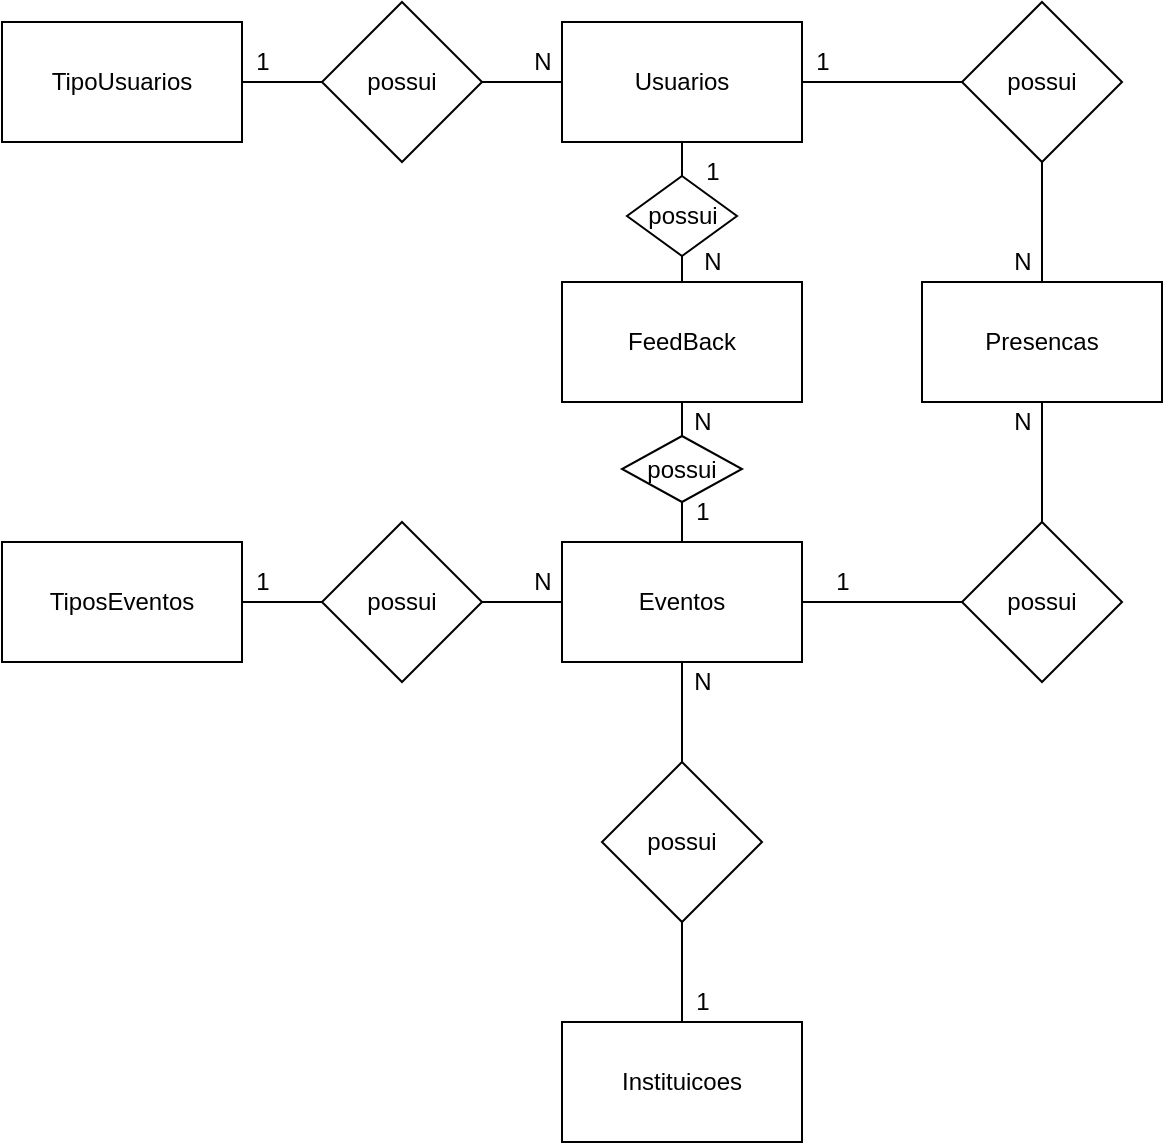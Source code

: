 <mxfile version="21.6.6" type="device" pages="2">
  <diagram id="0znRLzIvDWHzH9K1nS-4" name="Conceitual">
    <mxGraphModel dx="1313" dy="708" grid="1" gridSize="10" guides="1" tooltips="1" connect="1" arrows="1" fold="1" page="1" pageScale="1" pageWidth="827" pageHeight="1169" math="0" shadow="0">
      <root>
        <mxCell id="0" />
        <mxCell id="1" parent="0" />
        <mxCell id="-dPzns4hG7xtPnOy9nyp-17" value="" style="edgeStyle=orthogonalEdgeStyle;rounded=0;orthogonalLoop=1;jettySize=auto;html=1;endArrow=none;endFill=0;" parent="1" source="-dPzns4hG7xtPnOy9nyp-1" target="-dPzns4hG7xtPnOy9nyp-9" edge="1">
          <mxGeometry relative="1" as="geometry" />
        </mxCell>
        <mxCell id="5modx3HKjpSX_YA9b7WP-4" style="edgeStyle=orthogonalEdgeStyle;rounded=0;orthogonalLoop=1;jettySize=auto;html=1;entryX=0.5;entryY=0;entryDx=0;entryDy=0;endArrow=none;endFill=0;" edge="1" parent="1" source="-dPzns4hG7xtPnOy9nyp-1" target="5modx3HKjpSX_YA9b7WP-1">
          <mxGeometry relative="1" as="geometry" />
        </mxCell>
        <mxCell id="-dPzns4hG7xtPnOy9nyp-1" value="Usuarios" style="rounded=0;whiteSpace=wrap;html=1;" parent="1" vertex="1">
          <mxGeometry x="340" y="140" width="120" height="60" as="geometry" />
        </mxCell>
        <mxCell id="-dPzns4hG7xtPnOy9nyp-11" value="" style="edgeStyle=orthogonalEdgeStyle;rounded=0;orthogonalLoop=1;jettySize=auto;html=1;endArrow=none;endFill=0;" parent="1" source="-dPzns4hG7xtPnOy9nyp-2" target="-dPzns4hG7xtPnOy9nyp-7" edge="1">
          <mxGeometry relative="1" as="geometry" />
        </mxCell>
        <mxCell id="-dPzns4hG7xtPnOy9nyp-2" value="TipoUsuarios" style="rounded=0;whiteSpace=wrap;html=1;" parent="1" vertex="1">
          <mxGeometry x="60" y="140" width="120" height="60" as="geometry" />
        </mxCell>
        <mxCell id="-dPzns4hG7xtPnOy9nyp-15" value="" style="edgeStyle=orthogonalEdgeStyle;rounded=0;orthogonalLoop=1;jettySize=auto;html=1;endArrow=none;endFill=0;" parent="1" source="-dPzns4hG7xtPnOy9nyp-3" target="-dPzns4hG7xtPnOy9nyp-10" edge="1">
          <mxGeometry relative="1" as="geometry" />
        </mxCell>
        <mxCell id="-dPzns4hG7xtPnOy9nyp-20" value="" style="edgeStyle=orthogonalEdgeStyle;rounded=0;orthogonalLoop=1;jettySize=auto;html=1;endArrow=none;endFill=0;" parent="1" source="-dPzns4hG7xtPnOy9nyp-3" target="-dPzns4hG7xtPnOy9nyp-19" edge="1">
          <mxGeometry relative="1" as="geometry" />
        </mxCell>
        <mxCell id="-dPzns4hG7xtPnOy9nyp-3" value="Eventos" style="rounded=0;whiteSpace=wrap;html=1;" parent="1" vertex="1">
          <mxGeometry x="340" y="400" width="120" height="60" as="geometry" />
        </mxCell>
        <mxCell id="-dPzns4hG7xtPnOy9nyp-13" value="" style="edgeStyle=orthogonalEdgeStyle;rounded=0;orthogonalLoop=1;jettySize=auto;html=1;endArrow=none;endFill=0;" parent="1" source="-dPzns4hG7xtPnOy9nyp-4" target="-dPzns4hG7xtPnOy9nyp-8" edge="1">
          <mxGeometry relative="1" as="geometry" />
        </mxCell>
        <mxCell id="-dPzns4hG7xtPnOy9nyp-4" value="TiposEventos" style="rounded=0;whiteSpace=wrap;html=1;" parent="1" vertex="1">
          <mxGeometry x="60" y="400" width="120" height="60" as="geometry" />
        </mxCell>
        <mxCell id="-dPzns4hG7xtPnOy9nyp-5" value="Presencas" style="rounded=0;whiteSpace=wrap;html=1;" parent="1" vertex="1">
          <mxGeometry x="520" y="270" width="120" height="60" as="geometry" />
        </mxCell>
        <mxCell id="-dPzns4hG7xtPnOy9nyp-6" value="Instituicoes" style="rounded=0;whiteSpace=wrap;html=1;" parent="1" vertex="1">
          <mxGeometry x="340" y="640" width="120" height="60" as="geometry" />
        </mxCell>
        <mxCell id="-dPzns4hG7xtPnOy9nyp-12" value="" style="edgeStyle=orthogonalEdgeStyle;rounded=0;orthogonalLoop=1;jettySize=auto;html=1;endArrow=none;endFill=0;" parent="1" source="-dPzns4hG7xtPnOy9nyp-7" target="-dPzns4hG7xtPnOy9nyp-1" edge="1">
          <mxGeometry relative="1" as="geometry" />
        </mxCell>
        <mxCell id="-dPzns4hG7xtPnOy9nyp-7" value="possui" style="rhombus;whiteSpace=wrap;html=1;" parent="1" vertex="1">
          <mxGeometry x="220" y="130" width="80" height="80" as="geometry" />
        </mxCell>
        <mxCell id="-dPzns4hG7xtPnOy9nyp-14" value="" style="edgeStyle=orthogonalEdgeStyle;rounded=0;orthogonalLoop=1;jettySize=auto;html=1;endArrow=none;endFill=0;" parent="1" source="-dPzns4hG7xtPnOy9nyp-8" target="-dPzns4hG7xtPnOy9nyp-3" edge="1">
          <mxGeometry relative="1" as="geometry" />
        </mxCell>
        <mxCell id="-dPzns4hG7xtPnOy9nyp-8" value="possui" style="rhombus;whiteSpace=wrap;html=1;" parent="1" vertex="1">
          <mxGeometry x="220" y="390" width="80" height="80" as="geometry" />
        </mxCell>
        <mxCell id="-dPzns4hG7xtPnOy9nyp-18" value="" style="edgeStyle=orthogonalEdgeStyle;rounded=0;orthogonalLoop=1;jettySize=auto;html=1;endArrow=none;endFill=0;" parent="1" source="-dPzns4hG7xtPnOy9nyp-9" target="-dPzns4hG7xtPnOy9nyp-5" edge="1">
          <mxGeometry relative="1" as="geometry" />
        </mxCell>
        <mxCell id="-dPzns4hG7xtPnOy9nyp-9" value="possui" style="rhombus;whiteSpace=wrap;html=1;" parent="1" vertex="1">
          <mxGeometry x="540" y="130" width="80" height="80" as="geometry" />
        </mxCell>
        <mxCell id="-dPzns4hG7xtPnOy9nyp-16" value="" style="edgeStyle=orthogonalEdgeStyle;rounded=0;orthogonalLoop=1;jettySize=auto;html=1;endArrow=none;endFill=0;" parent="1" source="-dPzns4hG7xtPnOy9nyp-10" target="-dPzns4hG7xtPnOy9nyp-6" edge="1">
          <mxGeometry relative="1" as="geometry" />
        </mxCell>
        <mxCell id="-dPzns4hG7xtPnOy9nyp-10" value="possui" style="rhombus;whiteSpace=wrap;html=1;" parent="1" vertex="1">
          <mxGeometry x="360" y="510" width="80" height="80" as="geometry" />
        </mxCell>
        <mxCell id="-dPzns4hG7xtPnOy9nyp-21" value="" style="edgeStyle=orthogonalEdgeStyle;rounded=0;orthogonalLoop=1;jettySize=auto;html=1;endArrow=none;endFill=0;" parent="1" source="-dPzns4hG7xtPnOy9nyp-19" target="-dPzns4hG7xtPnOy9nyp-5" edge="1">
          <mxGeometry relative="1" as="geometry" />
        </mxCell>
        <mxCell id="-dPzns4hG7xtPnOy9nyp-19" value="possui" style="rhombus;whiteSpace=wrap;html=1;" parent="1" vertex="1">
          <mxGeometry x="540" y="390" width="80" height="80" as="geometry" />
        </mxCell>
        <mxCell id="-dPzns4hG7xtPnOy9nyp-22" value="1" style="text;html=1;align=center;verticalAlign=middle;resizable=0;points=[];autosize=1;" parent="1" vertex="1">
          <mxGeometry x="180" y="150" width="20" height="20" as="geometry" />
        </mxCell>
        <mxCell id="-dPzns4hG7xtPnOy9nyp-23" value="N" style="text;html=1;align=center;verticalAlign=middle;resizable=0;points=[];autosize=1;" parent="1" vertex="1">
          <mxGeometry x="320" y="150" width="20" height="20" as="geometry" />
        </mxCell>
        <mxCell id="-dPzns4hG7xtPnOy9nyp-24" value="1" style="text;html=1;align=center;verticalAlign=middle;resizable=0;points=[];autosize=1;" parent="1" vertex="1">
          <mxGeometry x="460" y="150" width="20" height="20" as="geometry" />
        </mxCell>
        <mxCell id="-dPzns4hG7xtPnOy9nyp-25" value="N" style="text;html=1;align=center;verticalAlign=middle;resizable=0;points=[];autosize=1;" parent="1" vertex="1">
          <mxGeometry x="560" y="250" width="20" height="20" as="geometry" />
        </mxCell>
        <mxCell id="-dPzns4hG7xtPnOy9nyp-26" value="N" style="text;html=1;align=center;verticalAlign=middle;resizable=0;points=[];autosize=1;" parent="1" vertex="1">
          <mxGeometry x="560" y="330" width="20" height="20" as="geometry" />
        </mxCell>
        <mxCell id="-dPzns4hG7xtPnOy9nyp-28" value="1" style="text;html=1;align=center;verticalAlign=middle;resizable=0;points=[];autosize=1;" parent="1" vertex="1">
          <mxGeometry x="470" y="410" width="20" height="20" as="geometry" />
        </mxCell>
        <mxCell id="-dPzns4hG7xtPnOy9nyp-29" value="N" style="text;html=1;align=center;verticalAlign=middle;resizable=0;points=[];autosize=1;" parent="1" vertex="1">
          <mxGeometry x="400" y="460" width="20" height="20" as="geometry" />
        </mxCell>
        <mxCell id="-dPzns4hG7xtPnOy9nyp-30" value="1" style="text;html=1;align=center;verticalAlign=middle;resizable=0;points=[];autosize=1;" parent="1" vertex="1">
          <mxGeometry x="400" y="620" width="20" height="20" as="geometry" />
        </mxCell>
        <mxCell id="-dPzns4hG7xtPnOy9nyp-31" value="1" style="text;html=1;align=center;verticalAlign=middle;resizable=0;points=[];autosize=1;" parent="1" vertex="1">
          <mxGeometry x="180" y="410" width="20" height="20" as="geometry" />
        </mxCell>
        <mxCell id="-dPzns4hG7xtPnOy9nyp-32" value="N" style="text;html=1;align=center;verticalAlign=middle;resizable=0;points=[];autosize=1;" parent="1" vertex="1">
          <mxGeometry x="320" y="410" width="20" height="20" as="geometry" />
        </mxCell>
        <mxCell id="5modx3HKjpSX_YA9b7WP-5" style="edgeStyle=orthogonalEdgeStyle;rounded=0;orthogonalLoop=1;jettySize=auto;html=1;entryX=0.5;entryY=0;entryDx=0;entryDy=0;endArrow=none;endFill=0;" edge="1" parent="1" source="5modx3HKjpSX_YA9b7WP-1" target="5modx3HKjpSX_YA9b7WP-2">
          <mxGeometry relative="1" as="geometry" />
        </mxCell>
        <mxCell id="5modx3HKjpSX_YA9b7WP-1" value="possui" style="rhombus;whiteSpace=wrap;html=1;" vertex="1" parent="1">
          <mxGeometry x="372.5" y="217" width="55" height="40" as="geometry" />
        </mxCell>
        <mxCell id="5modx3HKjpSX_YA9b7WP-8" style="edgeStyle=orthogonalEdgeStyle;rounded=0;orthogonalLoop=1;jettySize=auto;html=1;entryX=0.5;entryY=0;entryDx=0;entryDy=0;endArrow=none;endFill=0;" edge="1" parent="1" source="5modx3HKjpSX_YA9b7WP-2" target="5modx3HKjpSX_YA9b7WP-7">
          <mxGeometry relative="1" as="geometry" />
        </mxCell>
        <mxCell id="5modx3HKjpSX_YA9b7WP-2" value="FeedBack" style="rounded=0;whiteSpace=wrap;html=1;" vertex="1" parent="1">
          <mxGeometry x="340" y="270" width="120" height="60" as="geometry" />
        </mxCell>
        <mxCell id="5modx3HKjpSX_YA9b7WP-9" style="edgeStyle=orthogonalEdgeStyle;rounded=0;orthogonalLoop=1;jettySize=auto;html=1;entryX=0.5;entryY=0;entryDx=0;entryDy=0;endArrow=none;endFill=0;" edge="1" parent="1" source="5modx3HKjpSX_YA9b7WP-7" target="-dPzns4hG7xtPnOy9nyp-3">
          <mxGeometry relative="1" as="geometry" />
        </mxCell>
        <mxCell id="5modx3HKjpSX_YA9b7WP-7" value="possui" style="rhombus;whiteSpace=wrap;html=1;" vertex="1" parent="1">
          <mxGeometry x="370" y="347" width="60" height="33" as="geometry" />
        </mxCell>
        <mxCell id="5modx3HKjpSX_YA9b7WP-10" value="N" style="text;html=1;align=center;verticalAlign=middle;resizable=0;points=[];autosize=1;strokeColor=none;fillColor=none;" vertex="1" parent="1">
          <mxGeometry x="400" y="245" width="30" height="30" as="geometry" />
        </mxCell>
        <mxCell id="5modx3HKjpSX_YA9b7WP-11" value="1" style="text;html=1;align=center;verticalAlign=middle;resizable=0;points=[];autosize=1;strokeColor=none;fillColor=none;" vertex="1" parent="1">
          <mxGeometry x="400" y="200" width="30" height="30" as="geometry" />
        </mxCell>
        <mxCell id="5modx3HKjpSX_YA9b7WP-12" value="1" style="text;html=1;align=center;verticalAlign=middle;resizable=0;points=[];autosize=1;strokeColor=none;fillColor=none;" vertex="1" parent="1">
          <mxGeometry x="395" y="370" width="30" height="30" as="geometry" />
        </mxCell>
        <mxCell id="5modx3HKjpSX_YA9b7WP-13" value="N" style="text;html=1;align=center;verticalAlign=middle;resizable=0;points=[];autosize=1;strokeColor=none;fillColor=none;" vertex="1" parent="1">
          <mxGeometry x="395" y="325" width="30" height="30" as="geometry" />
        </mxCell>
      </root>
    </mxGraphModel>
  </diagram>
  <diagram id="ra9hneql8igrj6O4qgMs" name="Lógico">
    <mxGraphModel dx="2442" dy="871" grid="1" gridSize="10" guides="1" tooltips="1" connect="1" arrows="1" fold="1" page="1" pageScale="1" pageWidth="827" pageHeight="1169" math="0" shadow="0">
      <root>
        <mxCell id="D-iKt_0EYVJFVwpuoI7D-0" />
        <mxCell id="D-iKt_0EYVJFVwpuoI7D-1" parent="D-iKt_0EYVJFVwpuoI7D-0" />
        <mxCell id="D-iKt_0EYVJFVwpuoI7D-2" value="TiposUsuarios" style="shape=table;startSize=30;container=1;collapsible=1;childLayout=tableLayout;fixedRows=1;rowLines=0;fontStyle=1;align=center;resizeLast=1;" parent="D-iKt_0EYVJFVwpuoI7D-1" vertex="1">
          <mxGeometry x="160" y="430" width="180" height="100" as="geometry" />
        </mxCell>
        <mxCell id="D-iKt_0EYVJFVwpuoI7D-3" value="" style="shape=partialRectangle;collapsible=0;dropTarget=0;pointerEvents=0;fillColor=none;top=0;left=0;bottom=1;right=0;points=[[0,0.5],[1,0.5]];portConstraint=eastwest;" parent="D-iKt_0EYVJFVwpuoI7D-2" vertex="1">
          <mxGeometry y="30" width="180" height="30" as="geometry" />
        </mxCell>
        <mxCell id="D-iKt_0EYVJFVwpuoI7D-4" value="PK" style="shape=partialRectangle;connectable=0;fillColor=none;top=0;left=0;bottom=0;right=0;fontStyle=1;overflow=hidden;" parent="D-iKt_0EYVJFVwpuoI7D-3" vertex="1">
          <mxGeometry width="30" height="30" as="geometry">
            <mxRectangle width="30" height="30" as="alternateBounds" />
          </mxGeometry>
        </mxCell>
        <mxCell id="D-iKt_0EYVJFVwpuoI7D-5" value="IdTipoUsuario" style="shape=partialRectangle;connectable=0;fillColor=none;top=0;left=0;bottom=0;right=0;align=left;spacingLeft=6;fontStyle=5;overflow=hidden;" parent="D-iKt_0EYVJFVwpuoI7D-3" vertex="1">
          <mxGeometry x="30" width="150" height="30" as="geometry">
            <mxRectangle width="150" height="30" as="alternateBounds" />
          </mxGeometry>
        </mxCell>
        <mxCell id="D-iKt_0EYVJFVwpuoI7D-6" value="" style="shape=partialRectangle;collapsible=0;dropTarget=0;pointerEvents=0;fillColor=none;top=0;left=0;bottom=0;right=0;points=[[0,0.5],[1,0.5]];portConstraint=eastwest;" parent="D-iKt_0EYVJFVwpuoI7D-2" vertex="1">
          <mxGeometry y="60" width="180" height="30" as="geometry" />
        </mxCell>
        <mxCell id="D-iKt_0EYVJFVwpuoI7D-7" value="" style="shape=partialRectangle;connectable=0;fillColor=none;top=0;left=0;bottom=0;right=0;editable=1;overflow=hidden;" parent="D-iKt_0EYVJFVwpuoI7D-6" vertex="1">
          <mxGeometry width="30" height="30" as="geometry">
            <mxRectangle width="30" height="30" as="alternateBounds" />
          </mxGeometry>
        </mxCell>
        <mxCell id="D-iKt_0EYVJFVwpuoI7D-8" value="TituloTipoUsuario" style="shape=partialRectangle;connectable=0;fillColor=none;top=0;left=0;bottom=0;right=0;align=left;spacingLeft=6;overflow=hidden;" parent="D-iKt_0EYVJFVwpuoI7D-6" vertex="1">
          <mxGeometry x="30" width="150" height="30" as="geometry">
            <mxRectangle width="150" height="30" as="alternateBounds" />
          </mxGeometry>
        </mxCell>
        <mxCell id="D-iKt_0EYVJFVwpuoI7D-15" value="TiposEventos" style="shape=table;startSize=30;container=1;collapsible=1;childLayout=tableLayout;fixedRows=1;rowLines=0;fontStyle=1;align=center;resizeLast=1;" parent="D-iKt_0EYVJFVwpuoI7D-1" vertex="1">
          <mxGeometry x="180" y="630" width="180" height="100" as="geometry" />
        </mxCell>
        <mxCell id="D-iKt_0EYVJFVwpuoI7D-16" value="" style="shape=partialRectangle;collapsible=0;dropTarget=0;pointerEvents=0;fillColor=none;top=0;left=0;bottom=1;right=0;points=[[0,0.5],[1,0.5]];portConstraint=eastwest;" parent="D-iKt_0EYVJFVwpuoI7D-15" vertex="1">
          <mxGeometry y="30" width="180" height="30" as="geometry" />
        </mxCell>
        <mxCell id="D-iKt_0EYVJFVwpuoI7D-17" value="PK" style="shape=partialRectangle;connectable=0;fillColor=none;top=0;left=0;bottom=0;right=0;fontStyle=1;overflow=hidden;" parent="D-iKt_0EYVJFVwpuoI7D-16" vertex="1">
          <mxGeometry width="30" height="30" as="geometry">
            <mxRectangle width="30" height="30" as="alternateBounds" />
          </mxGeometry>
        </mxCell>
        <mxCell id="D-iKt_0EYVJFVwpuoI7D-18" value="IdTipoEvento" style="shape=partialRectangle;connectable=0;fillColor=none;top=0;left=0;bottom=0;right=0;align=left;spacingLeft=6;fontStyle=5;overflow=hidden;" parent="D-iKt_0EYVJFVwpuoI7D-16" vertex="1">
          <mxGeometry x="30" width="150" height="30" as="geometry">
            <mxRectangle width="150" height="30" as="alternateBounds" />
          </mxGeometry>
        </mxCell>
        <mxCell id="D-iKt_0EYVJFVwpuoI7D-19" value="" style="shape=partialRectangle;collapsible=0;dropTarget=0;pointerEvents=0;fillColor=none;top=0;left=0;bottom=0;right=0;points=[[0,0.5],[1,0.5]];portConstraint=eastwest;" parent="D-iKt_0EYVJFVwpuoI7D-15" vertex="1">
          <mxGeometry y="60" width="180" height="30" as="geometry" />
        </mxCell>
        <mxCell id="D-iKt_0EYVJFVwpuoI7D-20" value="" style="shape=partialRectangle;connectable=0;fillColor=none;top=0;left=0;bottom=0;right=0;editable=1;overflow=hidden;" parent="D-iKt_0EYVJFVwpuoI7D-19" vertex="1">
          <mxGeometry width="30" height="30" as="geometry">
            <mxRectangle width="30" height="30" as="alternateBounds" />
          </mxGeometry>
        </mxCell>
        <mxCell id="D-iKt_0EYVJFVwpuoI7D-21" value="TituloTipoEvento" style="shape=partialRectangle;connectable=0;fillColor=none;top=0;left=0;bottom=0;right=0;align=left;spacingLeft=6;overflow=hidden;" parent="D-iKt_0EYVJFVwpuoI7D-19" vertex="1">
          <mxGeometry x="30" width="150" height="30" as="geometry">
            <mxRectangle width="150" height="30" as="alternateBounds" />
          </mxGeometry>
        </mxCell>
        <mxCell id="D-iKt_0EYVJFVwpuoI7D-28" value="Instituicoes" style="shape=table;startSize=30;container=1;collapsible=1;childLayout=tableLayout;fixedRows=1;rowLines=0;fontStyle=1;align=center;resizeLast=1;" parent="D-iKt_0EYVJFVwpuoI7D-1" vertex="1">
          <mxGeometry x="180" y="750" width="180" height="160" as="geometry" />
        </mxCell>
        <mxCell id="D-iKt_0EYVJFVwpuoI7D-29" value="" style="shape=partialRectangle;collapsible=0;dropTarget=0;pointerEvents=0;fillColor=none;top=0;left=0;bottom=1;right=0;points=[[0,0.5],[1,0.5]];portConstraint=eastwest;" parent="D-iKt_0EYVJFVwpuoI7D-28" vertex="1">
          <mxGeometry y="30" width="180" height="30" as="geometry" />
        </mxCell>
        <mxCell id="D-iKt_0EYVJFVwpuoI7D-30" value="PK" style="shape=partialRectangle;connectable=0;fillColor=none;top=0;left=0;bottom=0;right=0;fontStyle=1;overflow=hidden;" parent="D-iKt_0EYVJFVwpuoI7D-29" vertex="1">
          <mxGeometry width="30" height="30" as="geometry">
            <mxRectangle width="30" height="30" as="alternateBounds" />
          </mxGeometry>
        </mxCell>
        <mxCell id="D-iKt_0EYVJFVwpuoI7D-31" value="IdInstituicao" style="shape=partialRectangle;connectable=0;fillColor=none;top=0;left=0;bottom=0;right=0;align=left;spacingLeft=6;fontStyle=5;overflow=hidden;" parent="D-iKt_0EYVJFVwpuoI7D-29" vertex="1">
          <mxGeometry x="30" width="150" height="30" as="geometry">
            <mxRectangle width="150" height="30" as="alternateBounds" />
          </mxGeometry>
        </mxCell>
        <mxCell id="D-iKt_0EYVJFVwpuoI7D-32" value="" style="shape=partialRectangle;collapsible=0;dropTarget=0;pointerEvents=0;fillColor=none;top=0;left=0;bottom=0;right=0;points=[[0,0.5],[1,0.5]];portConstraint=eastwest;" parent="D-iKt_0EYVJFVwpuoI7D-28" vertex="1">
          <mxGeometry y="60" width="180" height="30" as="geometry" />
        </mxCell>
        <mxCell id="D-iKt_0EYVJFVwpuoI7D-33" value="" style="shape=partialRectangle;connectable=0;fillColor=none;top=0;left=0;bottom=0;right=0;editable=1;overflow=hidden;" parent="D-iKt_0EYVJFVwpuoI7D-32" vertex="1">
          <mxGeometry width="30" height="30" as="geometry">
            <mxRectangle width="30" height="30" as="alternateBounds" />
          </mxGeometry>
        </mxCell>
        <mxCell id="D-iKt_0EYVJFVwpuoI7D-34" value="CNPJ" style="shape=partialRectangle;connectable=0;fillColor=none;top=0;left=0;bottom=0;right=0;align=left;spacingLeft=6;overflow=hidden;" parent="D-iKt_0EYVJFVwpuoI7D-32" vertex="1">
          <mxGeometry x="30" width="150" height="30" as="geometry">
            <mxRectangle width="150" height="30" as="alternateBounds" />
          </mxGeometry>
        </mxCell>
        <mxCell id="D-iKt_0EYVJFVwpuoI7D-35" value="" style="shape=partialRectangle;collapsible=0;dropTarget=0;pointerEvents=0;fillColor=none;top=0;left=0;bottom=0;right=0;points=[[0,0.5],[1,0.5]];portConstraint=eastwest;" parent="D-iKt_0EYVJFVwpuoI7D-28" vertex="1">
          <mxGeometry y="90" width="180" height="30" as="geometry" />
        </mxCell>
        <mxCell id="D-iKt_0EYVJFVwpuoI7D-36" value="" style="shape=partialRectangle;connectable=0;fillColor=none;top=0;left=0;bottom=0;right=0;editable=1;overflow=hidden;" parent="D-iKt_0EYVJFVwpuoI7D-35" vertex="1">
          <mxGeometry width="30" height="30" as="geometry">
            <mxRectangle width="30" height="30" as="alternateBounds" />
          </mxGeometry>
        </mxCell>
        <mxCell id="D-iKt_0EYVJFVwpuoI7D-37" value="Endereco" style="shape=partialRectangle;connectable=0;fillColor=none;top=0;left=0;bottom=0;right=0;align=left;spacingLeft=6;overflow=hidden;" parent="D-iKt_0EYVJFVwpuoI7D-35" vertex="1">
          <mxGeometry x="30" width="150" height="30" as="geometry">
            <mxRectangle width="150" height="30" as="alternateBounds" />
          </mxGeometry>
        </mxCell>
        <mxCell id="D-iKt_0EYVJFVwpuoI7D-38" value="" style="shape=partialRectangle;collapsible=0;dropTarget=0;pointerEvents=0;fillColor=none;top=0;left=0;bottom=0;right=0;points=[[0,0.5],[1,0.5]];portConstraint=eastwest;" parent="D-iKt_0EYVJFVwpuoI7D-28" vertex="1">
          <mxGeometry y="120" width="180" height="30" as="geometry" />
        </mxCell>
        <mxCell id="D-iKt_0EYVJFVwpuoI7D-39" value="" style="shape=partialRectangle;connectable=0;fillColor=none;top=0;left=0;bottom=0;right=0;editable=1;overflow=hidden;" parent="D-iKt_0EYVJFVwpuoI7D-38" vertex="1">
          <mxGeometry width="30" height="30" as="geometry">
            <mxRectangle width="30" height="30" as="alternateBounds" />
          </mxGeometry>
        </mxCell>
        <mxCell id="D-iKt_0EYVJFVwpuoI7D-40" value="NomeFantasia" style="shape=partialRectangle;connectable=0;fillColor=none;top=0;left=0;bottom=0;right=0;align=left;spacingLeft=6;overflow=hidden;" parent="D-iKt_0EYVJFVwpuoI7D-38" vertex="1">
          <mxGeometry x="30" width="150" height="30" as="geometry">
            <mxRectangle width="150" height="30" as="alternateBounds" />
          </mxGeometry>
        </mxCell>
        <mxCell id="D-iKt_0EYVJFVwpuoI7D-41" value="Usuarios" style="shape=table;startSize=30;container=1;collapsible=1;childLayout=tableLayout;fixedRows=1;rowLines=0;fontStyle=1;align=center;resizeLast=1;" parent="D-iKt_0EYVJFVwpuoI7D-1" vertex="1">
          <mxGeometry x="400" y="250" width="180" height="190" as="geometry" />
        </mxCell>
        <mxCell id="D-iKt_0EYVJFVwpuoI7D-42" value="" style="shape=partialRectangle;collapsible=0;dropTarget=0;pointerEvents=0;fillColor=none;top=0;left=0;bottom=0;right=0;points=[[0,0.5],[1,0.5]];portConstraint=eastwest;" parent="D-iKt_0EYVJFVwpuoI7D-41" vertex="1">
          <mxGeometry y="30" width="180" height="30" as="geometry" />
        </mxCell>
        <mxCell id="D-iKt_0EYVJFVwpuoI7D-43" value="PK" style="shape=partialRectangle;connectable=0;fillColor=none;top=0;left=0;bottom=0;right=0;fontStyle=1;overflow=hidden;" parent="D-iKt_0EYVJFVwpuoI7D-42" vertex="1">
          <mxGeometry width="60" height="30" as="geometry" />
        </mxCell>
        <mxCell id="D-iKt_0EYVJFVwpuoI7D-44" value="IdUsuario" style="shape=partialRectangle;connectable=0;fillColor=none;top=0;left=0;bottom=0;right=0;align=left;spacingLeft=6;fontStyle=5;overflow=hidden;" parent="D-iKt_0EYVJFVwpuoI7D-42" vertex="1">
          <mxGeometry x="60" width="120" height="30" as="geometry" />
        </mxCell>
        <mxCell id="D-iKt_0EYVJFVwpuoI7D-45" value="" style="shape=partialRectangle;collapsible=0;dropTarget=0;pointerEvents=0;fillColor=none;top=0;left=0;bottom=1;right=0;points=[[0,0.5],[1,0.5]];portConstraint=eastwest;" parent="D-iKt_0EYVJFVwpuoI7D-41" vertex="1">
          <mxGeometry y="60" width="180" height="30" as="geometry" />
        </mxCell>
        <mxCell id="D-iKt_0EYVJFVwpuoI7D-46" value="FK" style="shape=partialRectangle;connectable=0;fillColor=none;top=0;left=0;bottom=0;right=0;fontStyle=1;overflow=hidden;" parent="D-iKt_0EYVJFVwpuoI7D-45" vertex="1">
          <mxGeometry width="60" height="30" as="geometry" />
        </mxCell>
        <mxCell id="D-iKt_0EYVJFVwpuoI7D-47" value="IdTipoUsuario" style="shape=partialRectangle;connectable=0;fillColor=none;top=0;left=0;bottom=0;right=0;align=left;spacingLeft=6;fontStyle=5;overflow=hidden;" parent="D-iKt_0EYVJFVwpuoI7D-45" vertex="1">
          <mxGeometry x="60" width="120" height="30" as="geometry" />
        </mxCell>
        <mxCell id="D-iKt_0EYVJFVwpuoI7D-48" value="" style="shape=partialRectangle;collapsible=0;dropTarget=0;pointerEvents=0;fillColor=none;top=0;left=0;bottom=0;right=0;points=[[0,0.5],[1,0.5]];portConstraint=eastwest;" parent="D-iKt_0EYVJFVwpuoI7D-41" vertex="1">
          <mxGeometry y="90" width="180" height="30" as="geometry" />
        </mxCell>
        <mxCell id="D-iKt_0EYVJFVwpuoI7D-49" value="" style="shape=partialRectangle;connectable=0;fillColor=none;top=0;left=0;bottom=0;right=0;editable=1;overflow=hidden;" parent="D-iKt_0EYVJFVwpuoI7D-48" vertex="1">
          <mxGeometry width="60" height="30" as="geometry" />
        </mxCell>
        <mxCell id="D-iKt_0EYVJFVwpuoI7D-50" value="NomeUsuario" style="shape=partialRectangle;connectable=0;fillColor=none;top=0;left=0;bottom=0;right=0;align=left;spacingLeft=6;overflow=hidden;" parent="D-iKt_0EYVJFVwpuoI7D-48" vertex="1">
          <mxGeometry x="60" width="120" height="30" as="geometry" />
        </mxCell>
        <mxCell id="D-iKt_0EYVJFVwpuoI7D-51" value="" style="shape=partialRectangle;collapsible=0;dropTarget=0;pointerEvents=0;fillColor=none;top=0;left=0;bottom=0;right=0;points=[[0,0.5],[1,0.5]];portConstraint=eastwest;" parent="D-iKt_0EYVJFVwpuoI7D-41" vertex="1">
          <mxGeometry y="120" width="180" height="30" as="geometry" />
        </mxCell>
        <mxCell id="D-iKt_0EYVJFVwpuoI7D-52" value="" style="shape=partialRectangle;connectable=0;fillColor=none;top=0;left=0;bottom=0;right=0;editable=1;overflow=hidden;" parent="D-iKt_0EYVJFVwpuoI7D-51" vertex="1">
          <mxGeometry width="60" height="30" as="geometry" />
        </mxCell>
        <mxCell id="D-iKt_0EYVJFVwpuoI7D-53" value="Email" style="shape=partialRectangle;connectable=0;fillColor=none;top=0;left=0;bottom=0;right=0;align=left;spacingLeft=6;overflow=hidden;" parent="D-iKt_0EYVJFVwpuoI7D-51" vertex="1">
          <mxGeometry x="60" width="120" height="30" as="geometry" />
        </mxCell>
        <mxCell id="D-iKt_0EYVJFVwpuoI7D-54" style="shape=partialRectangle;collapsible=0;dropTarget=0;pointerEvents=0;fillColor=none;top=0;left=0;bottom=0;right=0;points=[[0,0.5],[1,0.5]];portConstraint=eastwest;" parent="D-iKt_0EYVJFVwpuoI7D-41" vertex="1">
          <mxGeometry y="150" width="180" height="30" as="geometry" />
        </mxCell>
        <mxCell id="D-iKt_0EYVJFVwpuoI7D-55" style="shape=partialRectangle;connectable=0;fillColor=none;top=0;left=0;bottom=0;right=0;editable=1;overflow=hidden;" parent="D-iKt_0EYVJFVwpuoI7D-54" vertex="1">
          <mxGeometry width="60" height="30" as="geometry" />
        </mxCell>
        <mxCell id="D-iKt_0EYVJFVwpuoI7D-56" value="Senha" style="shape=partialRectangle;connectable=0;fillColor=none;top=0;left=0;bottom=0;right=0;align=left;spacingLeft=6;overflow=hidden;" parent="D-iKt_0EYVJFVwpuoI7D-54" vertex="1">
          <mxGeometry x="60" width="120" height="30" as="geometry" />
        </mxCell>
        <mxCell id="D-iKt_0EYVJFVwpuoI7D-63" value="Eventos" style="shape=table;startSize=30;container=1;collapsible=1;childLayout=tableLayout;fixedRows=1;rowLines=0;fontStyle=1;align=center;resizeLast=1;" parent="D-iKt_0EYVJFVwpuoI7D-1" vertex="1">
          <mxGeometry x="420" y="630" width="180" height="220" as="geometry" />
        </mxCell>
        <mxCell id="D-iKt_0EYVJFVwpuoI7D-76" style="shape=partialRectangle;collapsible=0;dropTarget=0;pointerEvents=0;fillColor=none;top=0;left=0;bottom=0;right=0;points=[[0,0.5],[1,0.5]];portConstraint=eastwest;" parent="D-iKt_0EYVJFVwpuoI7D-63" vertex="1">
          <mxGeometry y="30" width="180" height="30" as="geometry" />
        </mxCell>
        <mxCell id="D-iKt_0EYVJFVwpuoI7D-77" value="PK" style="shape=partialRectangle;connectable=0;fillColor=none;top=0;left=0;bottom=0;right=0;fontStyle=1;overflow=hidden;" parent="D-iKt_0EYVJFVwpuoI7D-76" vertex="1">
          <mxGeometry width="60" height="30" as="geometry">
            <mxRectangle width="60" height="30" as="alternateBounds" />
          </mxGeometry>
        </mxCell>
        <mxCell id="D-iKt_0EYVJFVwpuoI7D-78" value="IdEvento" style="shape=partialRectangle;connectable=0;fillColor=none;top=0;left=0;bottom=0;right=0;align=left;spacingLeft=6;fontStyle=5;overflow=hidden;" parent="D-iKt_0EYVJFVwpuoI7D-76" vertex="1">
          <mxGeometry x="60" width="120" height="30" as="geometry">
            <mxRectangle width="120" height="30" as="alternateBounds" />
          </mxGeometry>
        </mxCell>
        <mxCell id="D-iKt_0EYVJFVwpuoI7D-64" value="" style="shape=partialRectangle;collapsible=0;dropTarget=0;pointerEvents=0;fillColor=none;top=0;left=0;bottom=0;right=0;points=[[0,0.5],[1,0.5]];portConstraint=eastwest;" parent="D-iKt_0EYVJFVwpuoI7D-63" vertex="1">
          <mxGeometry y="60" width="180" height="30" as="geometry" />
        </mxCell>
        <mxCell id="D-iKt_0EYVJFVwpuoI7D-65" value="FK1" style="shape=partialRectangle;connectable=0;fillColor=none;top=0;left=0;bottom=0;right=0;fontStyle=1;overflow=hidden;" parent="D-iKt_0EYVJFVwpuoI7D-64" vertex="1">
          <mxGeometry width="60" height="30" as="geometry">
            <mxRectangle width="60" height="30" as="alternateBounds" />
          </mxGeometry>
        </mxCell>
        <mxCell id="D-iKt_0EYVJFVwpuoI7D-66" value="IdTipoEvento" style="shape=partialRectangle;connectable=0;fillColor=none;top=0;left=0;bottom=0;right=0;align=left;spacingLeft=6;fontStyle=5;overflow=hidden;" parent="D-iKt_0EYVJFVwpuoI7D-64" vertex="1">
          <mxGeometry x="60" width="120" height="30" as="geometry">
            <mxRectangle width="120" height="30" as="alternateBounds" />
          </mxGeometry>
        </mxCell>
        <mxCell id="D-iKt_0EYVJFVwpuoI7D-67" value="" style="shape=partialRectangle;collapsible=0;dropTarget=0;pointerEvents=0;fillColor=none;top=0;left=0;bottom=1;right=0;points=[[0,0.5],[1,0.5]];portConstraint=eastwest;" parent="D-iKt_0EYVJFVwpuoI7D-63" vertex="1">
          <mxGeometry y="90" width="180" height="30" as="geometry" />
        </mxCell>
        <mxCell id="D-iKt_0EYVJFVwpuoI7D-68" value="FK2" style="shape=partialRectangle;connectable=0;fillColor=none;top=0;left=0;bottom=0;right=0;fontStyle=1;overflow=hidden;" parent="D-iKt_0EYVJFVwpuoI7D-67" vertex="1">
          <mxGeometry width="60" height="30" as="geometry">
            <mxRectangle width="60" height="30" as="alternateBounds" />
          </mxGeometry>
        </mxCell>
        <mxCell id="D-iKt_0EYVJFVwpuoI7D-69" value="IdInstituicao" style="shape=partialRectangle;connectable=0;fillColor=none;top=0;left=0;bottom=0;right=0;align=left;spacingLeft=6;fontStyle=5;overflow=hidden;" parent="D-iKt_0EYVJFVwpuoI7D-67" vertex="1">
          <mxGeometry x="60" width="120" height="30" as="geometry">
            <mxRectangle width="120" height="30" as="alternateBounds" />
          </mxGeometry>
        </mxCell>
        <mxCell id="D-iKt_0EYVJFVwpuoI7D-73" value="" style="shape=partialRectangle;collapsible=0;dropTarget=0;pointerEvents=0;fillColor=none;top=0;left=0;bottom=0;right=0;points=[[0,0.5],[1,0.5]];portConstraint=eastwest;" parent="D-iKt_0EYVJFVwpuoI7D-63" vertex="1">
          <mxGeometry y="120" width="180" height="30" as="geometry" />
        </mxCell>
        <mxCell id="D-iKt_0EYVJFVwpuoI7D-74" value="" style="shape=partialRectangle;connectable=0;fillColor=none;top=0;left=0;bottom=0;right=0;editable=1;overflow=hidden;" parent="D-iKt_0EYVJFVwpuoI7D-73" vertex="1">
          <mxGeometry width="60" height="30" as="geometry">
            <mxRectangle width="60" height="30" as="alternateBounds" />
          </mxGeometry>
        </mxCell>
        <mxCell id="D-iKt_0EYVJFVwpuoI7D-75" value="DataEvento" style="shape=partialRectangle;connectable=0;fillColor=none;top=0;left=0;bottom=0;right=0;align=left;spacingLeft=6;overflow=hidden;" parent="D-iKt_0EYVJFVwpuoI7D-73" vertex="1">
          <mxGeometry x="60" width="120" height="30" as="geometry">
            <mxRectangle width="120" height="30" as="alternateBounds" />
          </mxGeometry>
        </mxCell>
        <mxCell id="D-iKt_0EYVJFVwpuoI7D-79" style="shape=partialRectangle;collapsible=0;dropTarget=0;pointerEvents=0;fillColor=none;top=0;left=0;bottom=0;right=0;points=[[0,0.5],[1,0.5]];portConstraint=eastwest;" parent="D-iKt_0EYVJFVwpuoI7D-63" vertex="1">
          <mxGeometry y="150" width="180" height="30" as="geometry" />
        </mxCell>
        <mxCell id="D-iKt_0EYVJFVwpuoI7D-80" style="shape=partialRectangle;connectable=0;fillColor=none;top=0;left=0;bottom=0;right=0;editable=1;overflow=hidden;" parent="D-iKt_0EYVJFVwpuoI7D-79" vertex="1">
          <mxGeometry width="60" height="30" as="geometry">
            <mxRectangle width="60" height="30" as="alternateBounds" />
          </mxGeometry>
        </mxCell>
        <mxCell id="D-iKt_0EYVJFVwpuoI7D-81" value="NomeEvento" style="shape=partialRectangle;connectable=0;fillColor=none;top=0;left=0;bottom=0;right=0;align=left;spacingLeft=6;overflow=hidden;" parent="D-iKt_0EYVJFVwpuoI7D-79" vertex="1">
          <mxGeometry x="60" width="120" height="30" as="geometry">
            <mxRectangle width="120" height="30" as="alternateBounds" />
          </mxGeometry>
        </mxCell>
        <mxCell id="D-iKt_0EYVJFVwpuoI7D-82" style="shape=partialRectangle;collapsible=0;dropTarget=0;pointerEvents=0;fillColor=none;top=0;left=0;bottom=0;right=0;points=[[0,0.5],[1,0.5]];portConstraint=eastwest;" parent="D-iKt_0EYVJFVwpuoI7D-63" vertex="1">
          <mxGeometry y="180" width="180" height="30" as="geometry" />
        </mxCell>
        <mxCell id="D-iKt_0EYVJFVwpuoI7D-83" style="shape=partialRectangle;connectable=0;fillColor=none;top=0;left=0;bottom=0;right=0;editable=1;overflow=hidden;" parent="D-iKt_0EYVJFVwpuoI7D-82" vertex="1">
          <mxGeometry width="60" height="30" as="geometry">
            <mxRectangle width="60" height="30" as="alternateBounds" />
          </mxGeometry>
        </mxCell>
        <mxCell id="D-iKt_0EYVJFVwpuoI7D-84" value="Descricao" style="shape=partialRectangle;connectable=0;fillColor=none;top=0;left=0;bottom=0;right=0;align=left;spacingLeft=6;overflow=hidden;" parent="D-iKt_0EYVJFVwpuoI7D-82" vertex="1">
          <mxGeometry x="60" width="120" height="30" as="geometry">
            <mxRectangle width="120" height="30" as="alternateBounds" />
          </mxGeometry>
        </mxCell>
        <mxCell id="D-iKt_0EYVJFVwpuoI7D-88" value="PresencasEventos" style="shape=table;startSize=30;container=1;collapsible=1;childLayout=tableLayout;fixedRows=1;rowLines=0;fontStyle=1;align=center;resizeLast=1;" parent="D-iKt_0EYVJFVwpuoI7D-1" vertex="1">
          <mxGeometry x="660" y="310" width="180" height="160" as="geometry" />
        </mxCell>
        <mxCell id="D-iKt_0EYVJFVwpuoI7D-101" style="shape=partialRectangle;collapsible=0;dropTarget=0;pointerEvents=0;fillColor=none;top=0;left=0;bottom=0;right=0;points=[[0,0.5],[1,0.5]];portConstraint=eastwest;" parent="D-iKt_0EYVJFVwpuoI7D-88" vertex="1">
          <mxGeometry y="30" width="180" height="30" as="geometry" />
        </mxCell>
        <mxCell id="D-iKt_0EYVJFVwpuoI7D-102" value="PK" style="shape=partialRectangle;connectable=0;fillColor=none;top=0;left=0;bottom=0;right=0;fontStyle=1;overflow=hidden;" parent="D-iKt_0EYVJFVwpuoI7D-101" vertex="1">
          <mxGeometry width="60" height="30" as="geometry">
            <mxRectangle width="60" height="30" as="alternateBounds" />
          </mxGeometry>
        </mxCell>
        <mxCell id="D-iKt_0EYVJFVwpuoI7D-103" value="IdPresenca" style="shape=partialRectangle;connectable=0;fillColor=none;top=0;left=0;bottom=0;right=0;align=left;spacingLeft=6;fontStyle=5;overflow=hidden;" parent="D-iKt_0EYVJFVwpuoI7D-101" vertex="1">
          <mxGeometry x="60" width="120" height="30" as="geometry">
            <mxRectangle width="120" height="30" as="alternateBounds" />
          </mxGeometry>
        </mxCell>
        <mxCell id="D-iKt_0EYVJFVwpuoI7D-89" value="" style="shape=partialRectangle;collapsible=0;dropTarget=0;pointerEvents=0;fillColor=none;top=0;left=0;bottom=0;right=0;points=[[0,0.5],[1,0.5]];portConstraint=eastwest;" parent="D-iKt_0EYVJFVwpuoI7D-88" vertex="1">
          <mxGeometry y="60" width="180" height="30" as="geometry" />
        </mxCell>
        <mxCell id="D-iKt_0EYVJFVwpuoI7D-90" value="FK1" style="shape=partialRectangle;connectable=0;fillColor=none;top=0;left=0;bottom=0;right=0;fontStyle=1;overflow=hidden;" parent="D-iKt_0EYVJFVwpuoI7D-89" vertex="1">
          <mxGeometry width="60" height="30" as="geometry">
            <mxRectangle width="60" height="30" as="alternateBounds" />
          </mxGeometry>
        </mxCell>
        <mxCell id="D-iKt_0EYVJFVwpuoI7D-91" value="IdUsuario" style="shape=partialRectangle;connectable=0;fillColor=none;top=0;left=0;bottom=0;right=0;align=left;spacingLeft=6;fontStyle=5;overflow=hidden;" parent="D-iKt_0EYVJFVwpuoI7D-89" vertex="1">
          <mxGeometry x="60" width="120" height="30" as="geometry">
            <mxRectangle width="120" height="30" as="alternateBounds" />
          </mxGeometry>
        </mxCell>
        <mxCell id="D-iKt_0EYVJFVwpuoI7D-92" value="" style="shape=partialRectangle;collapsible=0;dropTarget=0;pointerEvents=0;fillColor=none;top=0;left=0;bottom=1;right=0;points=[[0,0.5],[1,0.5]];portConstraint=eastwest;" parent="D-iKt_0EYVJFVwpuoI7D-88" vertex="1">
          <mxGeometry y="90" width="180" height="30" as="geometry" />
        </mxCell>
        <mxCell id="D-iKt_0EYVJFVwpuoI7D-93" value="FK2" style="shape=partialRectangle;connectable=0;fillColor=none;top=0;left=0;bottom=0;right=0;fontStyle=1;overflow=hidden;" parent="D-iKt_0EYVJFVwpuoI7D-92" vertex="1">
          <mxGeometry width="60" height="30" as="geometry">
            <mxRectangle width="60" height="30" as="alternateBounds" />
          </mxGeometry>
        </mxCell>
        <mxCell id="D-iKt_0EYVJFVwpuoI7D-94" value="IdEvento" style="shape=partialRectangle;connectable=0;fillColor=none;top=0;left=0;bottom=0;right=0;align=left;spacingLeft=6;fontStyle=5;overflow=hidden;" parent="D-iKt_0EYVJFVwpuoI7D-92" vertex="1">
          <mxGeometry x="60" width="120" height="30" as="geometry">
            <mxRectangle width="120" height="30" as="alternateBounds" />
          </mxGeometry>
        </mxCell>
        <mxCell id="D-iKt_0EYVJFVwpuoI7D-95" value="" style="shape=partialRectangle;collapsible=0;dropTarget=0;pointerEvents=0;fillColor=none;top=0;left=0;bottom=0;right=0;points=[[0,0.5],[1,0.5]];portConstraint=eastwest;" parent="D-iKt_0EYVJFVwpuoI7D-88" vertex="1">
          <mxGeometry y="120" width="180" height="30" as="geometry" />
        </mxCell>
        <mxCell id="D-iKt_0EYVJFVwpuoI7D-96" value="" style="shape=partialRectangle;connectable=0;fillColor=none;top=0;left=0;bottom=0;right=0;editable=1;overflow=hidden;" parent="D-iKt_0EYVJFVwpuoI7D-95" vertex="1">
          <mxGeometry width="60" height="30" as="geometry">
            <mxRectangle width="60" height="30" as="alternateBounds" />
          </mxGeometry>
        </mxCell>
        <mxCell id="D-iKt_0EYVJFVwpuoI7D-97" value="Situacao" style="shape=partialRectangle;connectable=0;fillColor=none;top=0;left=0;bottom=0;right=0;align=left;spacingLeft=6;overflow=hidden;" parent="D-iKt_0EYVJFVwpuoI7D-95" vertex="1">
          <mxGeometry x="60" width="120" height="30" as="geometry">
            <mxRectangle width="120" height="30" as="alternateBounds" />
          </mxGeometry>
        </mxCell>
        <mxCell id="D-iKt_0EYVJFVwpuoI7D-104" value="" style="edgeStyle=entityRelationEdgeStyle;fontSize=12;html=1;endArrow=ERoneToMany;exitX=1;exitY=0.5;exitDx=0;exitDy=0;entryX=0;entryY=0.5;entryDx=0;entryDy=0;" parent="D-iKt_0EYVJFVwpuoI7D-1" source="D-iKt_0EYVJFVwpuoI7D-3" target="D-iKt_0EYVJFVwpuoI7D-45" edge="1">
          <mxGeometry width="100" height="100" relative="1" as="geometry">
            <mxPoint x="430" y="580" as="sourcePoint" />
            <mxPoint x="530" y="480" as="targetPoint" />
          </mxGeometry>
        </mxCell>
        <mxCell id="D-iKt_0EYVJFVwpuoI7D-105" value="" style="edgeStyle=entityRelationEdgeStyle;fontSize=12;html=1;endArrow=ERoneToMany;exitX=1;exitY=0.733;exitDx=0;exitDy=0;exitPerimeter=0;entryX=0;entryY=0.5;entryDx=0;entryDy=0;" parent="D-iKt_0EYVJFVwpuoI7D-1" source="D-iKt_0EYVJFVwpuoI7D-16" target="D-iKt_0EYVJFVwpuoI7D-64" edge="1">
          <mxGeometry width="100" height="100" relative="1" as="geometry">
            <mxPoint x="450" y="640" as="sourcePoint" />
            <mxPoint x="550" y="540" as="targetPoint" />
          </mxGeometry>
        </mxCell>
        <mxCell id="D-iKt_0EYVJFVwpuoI7D-106" value="" style="edgeStyle=entityRelationEdgeStyle;fontSize=12;html=1;endArrow=ERoneToMany;exitX=1;exitY=0.5;exitDx=0;exitDy=0;entryX=0;entryY=0.5;entryDx=0;entryDy=0;" parent="D-iKt_0EYVJFVwpuoI7D-1" source="D-iKt_0EYVJFVwpuoI7D-29" target="D-iKt_0EYVJFVwpuoI7D-67" edge="1">
          <mxGeometry width="100" height="100" relative="1" as="geometry">
            <mxPoint x="460" y="660" as="sourcePoint" />
            <mxPoint x="560" y="560" as="targetPoint" />
          </mxGeometry>
        </mxCell>
        <mxCell id="D-iKt_0EYVJFVwpuoI7D-107" value="" style="edgeStyle=entityRelationEdgeStyle;fontSize=12;html=1;endArrow=ERoneToMany;exitX=1;exitY=0.5;exitDx=0;exitDy=0;entryX=0;entryY=0.5;entryDx=0;entryDy=0;" parent="D-iKt_0EYVJFVwpuoI7D-1" source="D-iKt_0EYVJFVwpuoI7D-76" target="D-iKt_0EYVJFVwpuoI7D-92" edge="1">
          <mxGeometry width="100" height="100" relative="1" as="geometry">
            <mxPoint x="440" y="600" as="sourcePoint" />
            <mxPoint x="540" y="500" as="targetPoint" />
          </mxGeometry>
        </mxCell>
        <mxCell id="D-iKt_0EYVJFVwpuoI7D-108" value="" style="edgeStyle=entityRelationEdgeStyle;fontSize=12;html=1;endArrow=ERoneToMany;entryX=0;entryY=0.5;entryDx=0;entryDy=0;" parent="D-iKt_0EYVJFVwpuoI7D-1" source="D-iKt_0EYVJFVwpuoI7D-42" target="D-iKt_0EYVJFVwpuoI7D-89" edge="1">
          <mxGeometry width="100" height="100" relative="1" as="geometry">
            <mxPoint x="440" y="600" as="sourcePoint" />
            <mxPoint x="540" y="500" as="targetPoint" />
          </mxGeometry>
        </mxCell>
        <mxCell id="iL4gdYFPwF3VWDui9AHD-0" value="ComentarioEvento" style="shape=table;startSize=30;container=1;collapsible=1;childLayout=tableLayout;fixedRows=1;rowLines=0;fontStyle=1;align=center;resizeLast=1;" vertex="1" parent="D-iKt_0EYVJFVwpuoI7D-1">
          <mxGeometry x="70" y="200" width="270" height="190" as="geometry" />
        </mxCell>
        <mxCell id="iL4gdYFPwF3VWDui9AHD-1" style="shape=partialRectangle;collapsible=0;dropTarget=0;pointerEvents=0;fillColor=none;top=0;left=0;bottom=0;right=0;points=[[0,0.5],[1,0.5]];portConstraint=eastwest;" vertex="1" parent="iL4gdYFPwF3VWDui9AHD-0">
          <mxGeometry y="30" width="270" height="30" as="geometry" />
        </mxCell>
        <mxCell id="iL4gdYFPwF3VWDui9AHD-2" value="PK" style="shape=partialRectangle;connectable=0;fillColor=none;top=0;left=0;bottom=0;right=0;fontStyle=1;overflow=hidden;" vertex="1" parent="iL4gdYFPwF3VWDui9AHD-1">
          <mxGeometry width="60" height="30" as="geometry">
            <mxRectangle width="60" height="30" as="alternateBounds" />
          </mxGeometry>
        </mxCell>
        <mxCell id="iL4gdYFPwF3VWDui9AHD-3" value="IdComentarioEvento" style="shape=partialRectangle;connectable=0;fillColor=none;top=0;left=0;bottom=0;right=0;align=left;spacingLeft=6;fontStyle=5;overflow=hidden;" vertex="1" parent="iL4gdYFPwF3VWDui9AHD-1">
          <mxGeometry x="60" width="210" height="30" as="geometry">
            <mxRectangle width="210" height="30" as="alternateBounds" />
          </mxGeometry>
        </mxCell>
        <mxCell id="iL4gdYFPwF3VWDui9AHD-4" value="" style="shape=partialRectangle;collapsible=0;dropTarget=0;pointerEvents=0;fillColor=none;top=0;left=0;bottom=0;right=0;points=[[0,0.5],[1,0.5]];portConstraint=eastwest;" vertex="1" parent="iL4gdYFPwF3VWDui9AHD-0">
          <mxGeometry y="60" width="270" height="30" as="geometry" />
        </mxCell>
        <mxCell id="iL4gdYFPwF3VWDui9AHD-5" value="FK1" style="shape=partialRectangle;connectable=0;fillColor=none;top=0;left=0;bottom=0;right=0;fontStyle=1;overflow=hidden;" vertex="1" parent="iL4gdYFPwF3VWDui9AHD-4">
          <mxGeometry width="60" height="30" as="geometry">
            <mxRectangle width="60" height="30" as="alternateBounds" />
          </mxGeometry>
        </mxCell>
        <mxCell id="iL4gdYFPwF3VWDui9AHD-6" value="IdUsuario" style="shape=partialRectangle;connectable=0;fillColor=none;top=0;left=0;bottom=0;right=0;align=left;spacingLeft=6;fontStyle=5;overflow=hidden;" vertex="1" parent="iL4gdYFPwF3VWDui9AHD-4">
          <mxGeometry x="60" width="210" height="30" as="geometry">
            <mxRectangle width="210" height="30" as="alternateBounds" />
          </mxGeometry>
        </mxCell>
        <mxCell id="iL4gdYFPwF3VWDui9AHD-7" value="" style="shape=partialRectangle;collapsible=0;dropTarget=0;pointerEvents=0;fillColor=none;top=0;left=0;bottom=1;right=0;points=[[0,0.5],[1,0.5]];portConstraint=eastwest;" vertex="1" parent="iL4gdYFPwF3VWDui9AHD-0">
          <mxGeometry y="90" width="270" height="30" as="geometry" />
        </mxCell>
        <mxCell id="iL4gdYFPwF3VWDui9AHD-8" value="FK2" style="shape=partialRectangle;connectable=0;fillColor=none;top=0;left=0;bottom=0;right=0;fontStyle=1;overflow=hidden;" vertex="1" parent="iL4gdYFPwF3VWDui9AHD-7">
          <mxGeometry width="60" height="30" as="geometry">
            <mxRectangle width="60" height="30" as="alternateBounds" />
          </mxGeometry>
        </mxCell>
        <mxCell id="iL4gdYFPwF3VWDui9AHD-9" value="IdEvento" style="shape=partialRectangle;connectable=0;fillColor=none;top=0;left=0;bottom=0;right=0;align=left;spacingLeft=6;fontStyle=5;overflow=hidden;" vertex="1" parent="iL4gdYFPwF3VWDui9AHD-7">
          <mxGeometry x="60" width="210" height="30" as="geometry">
            <mxRectangle width="210" height="30" as="alternateBounds" />
          </mxGeometry>
        </mxCell>
        <mxCell id="iL4gdYFPwF3VWDui9AHD-10" value="" style="shape=partialRectangle;collapsible=0;dropTarget=0;pointerEvents=0;fillColor=none;top=0;left=0;bottom=0;right=0;points=[[0,0.5],[1,0.5]];portConstraint=eastwest;" vertex="1" parent="iL4gdYFPwF3VWDui9AHD-0">
          <mxGeometry y="120" width="270" height="30" as="geometry" />
        </mxCell>
        <mxCell id="iL4gdYFPwF3VWDui9AHD-11" value="" style="shape=partialRectangle;connectable=0;fillColor=none;top=0;left=0;bottom=0;right=0;editable=1;overflow=hidden;" vertex="1" parent="iL4gdYFPwF3VWDui9AHD-10">
          <mxGeometry width="60" height="30" as="geometry">
            <mxRectangle width="60" height="30" as="alternateBounds" />
          </mxGeometry>
        </mxCell>
        <mxCell id="iL4gdYFPwF3VWDui9AHD-12" value="Descricao" style="shape=partialRectangle;connectable=0;fillColor=none;top=0;left=0;bottom=0;right=0;align=left;spacingLeft=6;overflow=hidden;" vertex="1" parent="iL4gdYFPwF3VWDui9AHD-10">
          <mxGeometry x="60" width="210" height="30" as="geometry">
            <mxRectangle width="210" height="30" as="alternateBounds" />
          </mxGeometry>
        </mxCell>
        <mxCell id="iL4gdYFPwF3VWDui9AHD-13" style="shape=partialRectangle;collapsible=0;dropTarget=0;pointerEvents=0;fillColor=none;top=0;left=0;bottom=0;right=0;points=[[0,0.5],[1,0.5]];portConstraint=eastwest;" vertex="1" parent="iL4gdYFPwF3VWDui9AHD-0">
          <mxGeometry y="150" width="270" height="30" as="geometry" />
        </mxCell>
        <mxCell id="iL4gdYFPwF3VWDui9AHD-14" style="shape=partialRectangle;connectable=0;fillColor=none;top=0;left=0;bottom=0;right=0;editable=1;overflow=hidden;" vertex="1" parent="iL4gdYFPwF3VWDui9AHD-13">
          <mxGeometry width="60" height="30" as="geometry">
            <mxRectangle width="60" height="30" as="alternateBounds" />
          </mxGeometry>
        </mxCell>
        <mxCell id="iL4gdYFPwF3VWDui9AHD-15" value="Exibe" style="shape=partialRectangle;connectable=0;fillColor=none;top=0;left=0;bottom=0;right=0;align=left;spacingLeft=6;overflow=hidden;" vertex="1" parent="iL4gdYFPwF3VWDui9AHD-13">
          <mxGeometry x="60" width="210" height="30" as="geometry">
            <mxRectangle width="210" height="30" as="alternateBounds" />
          </mxGeometry>
        </mxCell>
        <mxCell id="iL4gdYFPwF3VWDui9AHD-16" value="" style="edgeStyle=entityRelationEdgeStyle;fontSize=12;html=1;endArrow=ERoneToMany;rounded=0;exitX=0;exitY=0.5;exitDx=0;exitDy=0;entryX=1;entryY=0.5;entryDx=0;entryDy=0;" edge="1" parent="D-iKt_0EYVJFVwpuoI7D-1" source="D-iKt_0EYVJFVwpuoI7D-42" target="iL4gdYFPwF3VWDui9AHD-4">
          <mxGeometry width="100" height="100" relative="1" as="geometry">
            <mxPoint x="280" y="500" as="sourcePoint" />
            <mxPoint x="360" y="310" as="targetPoint" />
          </mxGeometry>
        </mxCell>
        <mxCell id="iL4gdYFPwF3VWDui9AHD-17" value="" style="edgeStyle=orthogonalEdgeStyle;fontSize=12;html=1;endArrow=ERoneToMany;rounded=0;exitX=0;exitY=0.5;exitDx=0;exitDy=0;entryX=0;entryY=0.5;entryDx=0;entryDy=0;curved=1;" edge="1" parent="D-iKt_0EYVJFVwpuoI7D-1" source="D-iKt_0EYVJFVwpuoI7D-76" target="iL4gdYFPwF3VWDui9AHD-7">
          <mxGeometry width="100" height="100" relative="1" as="geometry">
            <mxPoint x="250" y="790" as="sourcePoint" />
            <mxPoint x="350" y="690" as="targetPoint" />
            <Array as="points">
              <mxPoint x="380" y="675" />
              <mxPoint x="380" y="560" />
              <mxPoint x="-10" y="560" />
              <mxPoint x="-10" y="305" />
            </Array>
          </mxGeometry>
        </mxCell>
      </root>
    </mxGraphModel>
  </diagram>
</mxfile>
